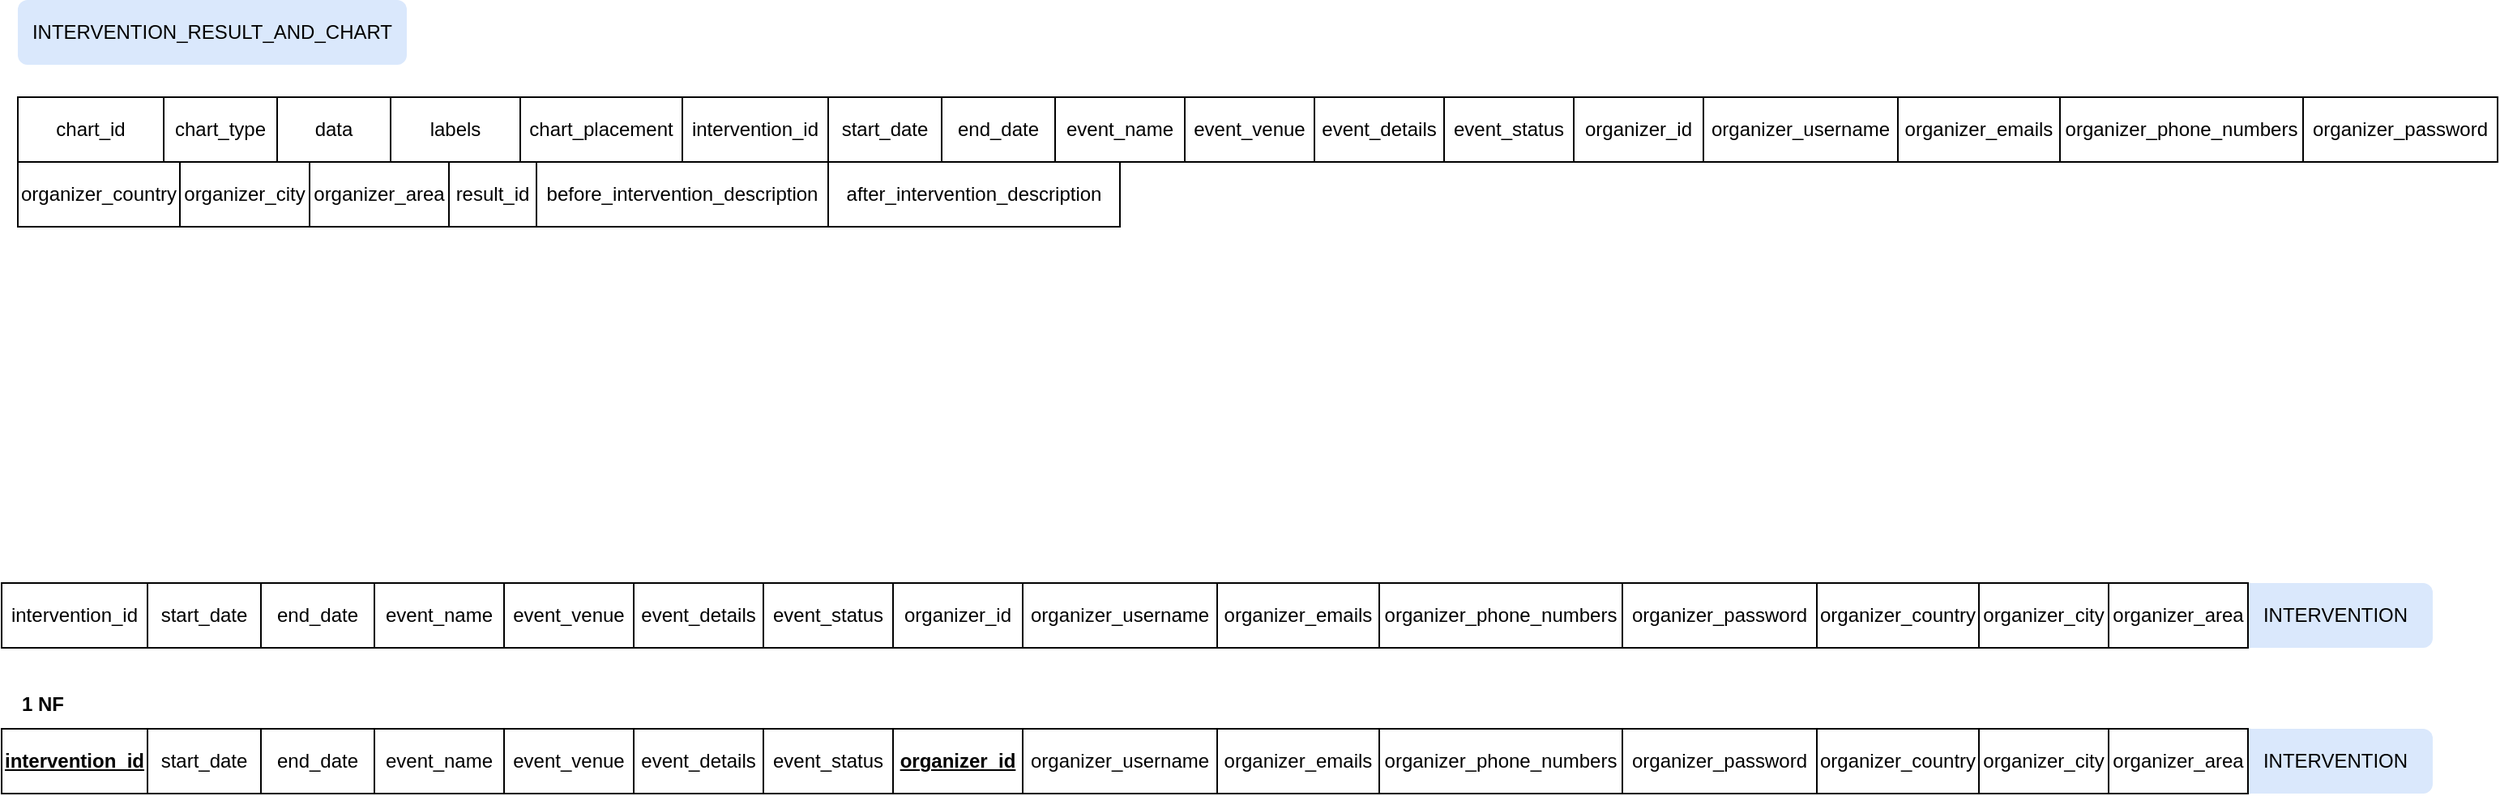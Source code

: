 <mxfile version="24.2.3" type="github">
  <diagram name="Page-1" id="BUNKWT5Qqu0lzgFFmWvQ">
    <mxGraphModel dx="733" dy="751" grid="1" gridSize="10" guides="1" tooltips="1" connect="1" arrows="1" fold="1" page="1" pageScale="1" pageWidth="1654" pageHeight="1169" math="0" shadow="0">
      <root>
        <mxCell id="0" />
        <mxCell id="1" parent="0" />
        <mxCell id="BMht20Ln3k7jBjvpvkgt-50" value="INTERVENTION" style="rounded=1;whiteSpace=wrap;html=1;fillColor=#dae8fc;strokeColor=none;" vertex="1" parent="1">
          <mxGeometry x="1420" y="400" width="120" height="40" as="geometry" />
        </mxCell>
        <mxCell id="BMht20Ln3k7jBjvpvkgt-17" value="INTERVENTION_RESULT_AND_CHART" style="rounded=1;whiteSpace=wrap;html=1;fillColor=#dae8fc;strokeColor=none;" vertex="1" parent="1">
          <mxGeometry x="50" y="40" width="240" height="40" as="geometry" />
        </mxCell>
        <mxCell id="BMht20Ln3k7jBjvpvkgt-1" value="intervention_id" style="rounded=0;whiteSpace=wrap;html=1;" vertex="1" parent="1">
          <mxGeometry x="40" y="400" width="90" height="40" as="geometry" />
        </mxCell>
        <mxCell id="BMht20Ln3k7jBjvpvkgt-2" value="start_date" style="rounded=0;whiteSpace=wrap;html=1;" vertex="1" parent="1">
          <mxGeometry x="130" y="400" width="70" height="40" as="geometry" />
        </mxCell>
        <mxCell id="BMht20Ln3k7jBjvpvkgt-3" value="end_date" style="rounded=0;whiteSpace=wrap;html=1;" vertex="1" parent="1">
          <mxGeometry x="200" y="400" width="70" height="40" as="geometry" />
        </mxCell>
        <mxCell id="BMht20Ln3k7jBjvpvkgt-4" value="event_name" style="rounded=0;whiteSpace=wrap;html=1;" vertex="1" parent="1">
          <mxGeometry x="270" y="400" width="80" height="40" as="geometry" />
        </mxCell>
        <mxCell id="BMht20Ln3k7jBjvpvkgt-5" value="event_venue" style="rounded=0;whiteSpace=wrap;html=1;" vertex="1" parent="1">
          <mxGeometry x="350" y="400" width="80" height="40" as="geometry" />
        </mxCell>
        <mxCell id="BMht20Ln3k7jBjvpvkgt-6" value="event_details" style="rounded=0;whiteSpace=wrap;html=1;" vertex="1" parent="1">
          <mxGeometry x="430" y="400" width="80" height="40" as="geometry" />
        </mxCell>
        <mxCell id="BMht20Ln3k7jBjvpvkgt-7" value="event_status" style="rounded=0;whiteSpace=wrap;html=1;" vertex="1" parent="1">
          <mxGeometry x="510" y="400" width="80" height="40" as="geometry" />
        </mxCell>
        <mxCell id="BMht20Ln3k7jBjvpvkgt-8" value="organizer_id" style="rounded=0;whiteSpace=wrap;html=1;" vertex="1" parent="1">
          <mxGeometry x="590" y="400" width="80" height="40" as="geometry" />
        </mxCell>
        <mxCell id="BMht20Ln3k7jBjvpvkgt-9" value="organizer_username" style="rounded=0;whiteSpace=wrap;html=1;" vertex="1" parent="1">
          <mxGeometry x="670" y="400" width="120" height="40" as="geometry" />
        </mxCell>
        <mxCell id="BMht20Ln3k7jBjvpvkgt-10" value="organizer_emails" style="rounded=0;whiteSpace=wrap;html=1;" vertex="1" parent="1">
          <mxGeometry x="790" y="400" width="100" height="40" as="geometry" />
        </mxCell>
        <mxCell id="BMht20Ln3k7jBjvpvkgt-11" value="organizer_phone_numbers" style="rounded=0;whiteSpace=wrap;html=1;" vertex="1" parent="1">
          <mxGeometry x="890" y="400" width="150" height="40" as="geometry" />
        </mxCell>
        <mxCell id="BMht20Ln3k7jBjvpvkgt-12" value="organizer_password" style="rounded=0;whiteSpace=wrap;html=1;" vertex="1" parent="1">
          <mxGeometry x="1040" y="400" width="120" height="40" as="geometry" />
        </mxCell>
        <mxCell id="BMht20Ln3k7jBjvpvkgt-13" value="organizer_country" style="rounded=0;whiteSpace=wrap;html=1;" vertex="1" parent="1">
          <mxGeometry x="1160" y="400" width="100" height="40" as="geometry" />
        </mxCell>
        <mxCell id="BMht20Ln3k7jBjvpvkgt-14" value="organizer_city" style="rounded=0;whiteSpace=wrap;html=1;" vertex="1" parent="1">
          <mxGeometry x="1260" y="400" width="80" height="40" as="geometry" />
        </mxCell>
        <mxCell id="BMht20Ln3k7jBjvpvkgt-15" value="organizer_area" style="rounded=0;whiteSpace=wrap;html=1;" vertex="1" parent="1">
          <mxGeometry x="1340" y="400" width="86" height="40" as="geometry" />
        </mxCell>
        <mxCell id="BMht20Ln3k7jBjvpvkgt-18" value="&lt;b&gt;1 NF&lt;/b&gt;" style="text;html=1;align=center;verticalAlign=middle;resizable=0;points=[];autosize=1;strokeColor=none;fillColor=none;" vertex="1" parent="1">
          <mxGeometry x="40" y="460" width="50" height="30" as="geometry" />
        </mxCell>
        <mxCell id="BMht20Ln3k7jBjvpvkgt-19" value="INTERVENTION" style="rounded=1;whiteSpace=wrap;html=1;fillColor=#dae8fc;strokeColor=none;" vertex="1" parent="1">
          <mxGeometry x="1420" y="490" width="120" height="40" as="geometry" />
        </mxCell>
        <mxCell id="BMht20Ln3k7jBjvpvkgt-20" value="intervention_id" style="rounded=0;whiteSpace=wrap;html=1;fontStyle=5" vertex="1" parent="1">
          <mxGeometry x="40" y="490" width="90" height="40" as="geometry" />
        </mxCell>
        <mxCell id="BMht20Ln3k7jBjvpvkgt-21" value="start_date" style="rounded=0;whiteSpace=wrap;html=1;" vertex="1" parent="1">
          <mxGeometry x="130" y="490" width="70" height="40" as="geometry" />
        </mxCell>
        <mxCell id="BMht20Ln3k7jBjvpvkgt-22" value="end_date" style="rounded=0;whiteSpace=wrap;html=1;" vertex="1" parent="1">
          <mxGeometry x="200" y="490" width="70" height="40" as="geometry" />
        </mxCell>
        <mxCell id="BMht20Ln3k7jBjvpvkgt-23" value="event_name" style="rounded=0;whiteSpace=wrap;html=1;" vertex="1" parent="1">
          <mxGeometry x="270" y="490" width="80" height="40" as="geometry" />
        </mxCell>
        <mxCell id="BMht20Ln3k7jBjvpvkgt-24" value="event_venue" style="rounded=0;whiteSpace=wrap;html=1;" vertex="1" parent="1">
          <mxGeometry x="350" y="490" width="80" height="40" as="geometry" />
        </mxCell>
        <mxCell id="BMht20Ln3k7jBjvpvkgt-25" value="event_details" style="rounded=0;whiteSpace=wrap;html=1;" vertex="1" parent="1">
          <mxGeometry x="430" y="490" width="80" height="40" as="geometry" />
        </mxCell>
        <mxCell id="BMht20Ln3k7jBjvpvkgt-26" value="event_status" style="rounded=0;whiteSpace=wrap;html=1;" vertex="1" parent="1">
          <mxGeometry x="510" y="490" width="80" height="40" as="geometry" />
        </mxCell>
        <mxCell id="BMht20Ln3k7jBjvpvkgt-27" value="organizer_id" style="rounded=0;whiteSpace=wrap;html=1;fontStyle=5" vertex="1" parent="1">
          <mxGeometry x="590" y="490" width="80" height="40" as="geometry" />
        </mxCell>
        <mxCell id="BMht20Ln3k7jBjvpvkgt-28" value="organizer_username" style="rounded=0;whiteSpace=wrap;html=1;" vertex="1" parent="1">
          <mxGeometry x="670" y="490" width="120" height="40" as="geometry" />
        </mxCell>
        <mxCell id="BMht20Ln3k7jBjvpvkgt-29" value="organizer_emails" style="rounded=0;whiteSpace=wrap;html=1;" vertex="1" parent="1">
          <mxGeometry x="790" y="490" width="100" height="40" as="geometry" />
        </mxCell>
        <mxCell id="BMht20Ln3k7jBjvpvkgt-30" value="organizer_phone_numbers" style="rounded=0;whiteSpace=wrap;html=1;" vertex="1" parent="1">
          <mxGeometry x="890" y="490" width="150" height="40" as="geometry" />
        </mxCell>
        <mxCell id="BMht20Ln3k7jBjvpvkgt-31" value="organizer_password" style="rounded=0;whiteSpace=wrap;html=1;" vertex="1" parent="1">
          <mxGeometry x="1040" y="490" width="120" height="40" as="geometry" />
        </mxCell>
        <mxCell id="BMht20Ln3k7jBjvpvkgt-32" value="organizer_country" style="rounded=0;whiteSpace=wrap;html=1;" vertex="1" parent="1">
          <mxGeometry x="1160" y="490" width="100" height="40" as="geometry" />
        </mxCell>
        <mxCell id="BMht20Ln3k7jBjvpvkgt-33" value="organizer_city" style="rounded=0;whiteSpace=wrap;html=1;" vertex="1" parent="1">
          <mxGeometry x="1260" y="490" width="80" height="40" as="geometry" />
        </mxCell>
        <mxCell id="BMht20Ln3k7jBjvpvkgt-34" value="organizer_area" style="rounded=0;whiteSpace=wrap;html=1;" vertex="1" parent="1">
          <mxGeometry x="1340" y="490" width="86" height="40" as="geometry" />
        </mxCell>
        <mxCell id="BMht20Ln3k7jBjvpvkgt-35" value="chart_id" style="rounded=0;whiteSpace=wrap;html=1;" vertex="1" parent="1">
          <mxGeometry x="50" y="100" width="90" height="40" as="geometry" />
        </mxCell>
        <mxCell id="BMht20Ln3k7jBjvpvkgt-36" value="chart_type" style="rounded=0;whiteSpace=wrap;html=1;" vertex="1" parent="1">
          <mxGeometry x="140" y="100" width="70" height="40" as="geometry" />
        </mxCell>
        <mxCell id="BMht20Ln3k7jBjvpvkgt-37" value="data" style="rounded=0;whiteSpace=wrap;html=1;" vertex="1" parent="1">
          <mxGeometry x="210" y="100" width="70" height="40" as="geometry" />
        </mxCell>
        <mxCell id="BMht20Ln3k7jBjvpvkgt-38" value="labels" style="rounded=0;whiteSpace=wrap;html=1;" vertex="1" parent="1">
          <mxGeometry x="280" y="100" width="80" height="40" as="geometry" />
        </mxCell>
        <mxCell id="BMht20Ln3k7jBjvpvkgt-39" value="chart_placement" style="rounded=0;whiteSpace=wrap;html=1;" vertex="1" parent="1">
          <mxGeometry x="360" y="100" width="100" height="40" as="geometry" />
        </mxCell>
        <mxCell id="BMht20Ln3k7jBjvpvkgt-51" value="intervention_id" style="rounded=0;whiteSpace=wrap;html=1;" vertex="1" parent="1">
          <mxGeometry x="460" y="100" width="90" height="40" as="geometry" />
        </mxCell>
        <mxCell id="BMht20Ln3k7jBjvpvkgt-52" value="start_date" style="rounded=0;whiteSpace=wrap;html=1;" vertex="1" parent="1">
          <mxGeometry x="550" y="100" width="70" height="40" as="geometry" />
        </mxCell>
        <mxCell id="BMht20Ln3k7jBjvpvkgt-53" value="end_date" style="rounded=0;whiteSpace=wrap;html=1;" vertex="1" parent="1">
          <mxGeometry x="620" y="100" width="70" height="40" as="geometry" />
        </mxCell>
        <mxCell id="BMht20Ln3k7jBjvpvkgt-54" value="event_name" style="rounded=0;whiteSpace=wrap;html=1;" vertex="1" parent="1">
          <mxGeometry x="690" y="100" width="80" height="40" as="geometry" />
        </mxCell>
        <mxCell id="BMht20Ln3k7jBjvpvkgt-55" value="event_venue" style="rounded=0;whiteSpace=wrap;html=1;" vertex="1" parent="1">
          <mxGeometry x="770" y="100" width="80" height="40" as="geometry" />
        </mxCell>
        <mxCell id="BMht20Ln3k7jBjvpvkgt-56" value="event_details" style="rounded=0;whiteSpace=wrap;html=1;" vertex="1" parent="1">
          <mxGeometry x="850" y="100" width="80" height="40" as="geometry" />
        </mxCell>
        <mxCell id="BMht20Ln3k7jBjvpvkgt-57" value="event_status" style="rounded=0;whiteSpace=wrap;html=1;" vertex="1" parent="1">
          <mxGeometry x="930" y="100" width="80" height="40" as="geometry" />
        </mxCell>
        <mxCell id="BMht20Ln3k7jBjvpvkgt-58" value="organizer_id" style="rounded=0;whiteSpace=wrap;html=1;" vertex="1" parent="1">
          <mxGeometry x="1010" y="100" width="80" height="40" as="geometry" />
        </mxCell>
        <mxCell id="BMht20Ln3k7jBjvpvkgt-59" value="organizer_username" style="rounded=0;whiteSpace=wrap;html=1;" vertex="1" parent="1">
          <mxGeometry x="1090" y="100" width="120" height="40" as="geometry" />
        </mxCell>
        <mxCell id="BMht20Ln3k7jBjvpvkgt-60" value="organizer_emails" style="rounded=0;whiteSpace=wrap;html=1;" vertex="1" parent="1">
          <mxGeometry x="1210" y="100" width="100" height="40" as="geometry" />
        </mxCell>
        <mxCell id="BMht20Ln3k7jBjvpvkgt-61" value="organizer_phone_numbers" style="rounded=0;whiteSpace=wrap;html=1;" vertex="1" parent="1">
          <mxGeometry x="1310" y="100" width="150" height="40" as="geometry" />
        </mxCell>
        <mxCell id="BMht20Ln3k7jBjvpvkgt-62" value="organizer_password" style="rounded=0;whiteSpace=wrap;html=1;" vertex="1" parent="1">
          <mxGeometry x="1460" y="100" width="120" height="40" as="geometry" />
        </mxCell>
        <mxCell id="BMht20Ln3k7jBjvpvkgt-63" value="organizer_country" style="rounded=0;whiteSpace=wrap;html=1;" vertex="1" parent="1">
          <mxGeometry x="50" y="140" width="100" height="40" as="geometry" />
        </mxCell>
        <mxCell id="BMht20Ln3k7jBjvpvkgt-64" value="organizer_city" style="rounded=0;whiteSpace=wrap;html=1;" vertex="1" parent="1">
          <mxGeometry x="150" y="140" width="80" height="40" as="geometry" />
        </mxCell>
        <mxCell id="BMht20Ln3k7jBjvpvkgt-65" value="organizer_area" style="rounded=0;whiteSpace=wrap;html=1;" vertex="1" parent="1">
          <mxGeometry x="230" y="140" width="86" height="40" as="geometry" />
        </mxCell>
        <mxCell id="BMht20Ln3k7jBjvpvkgt-66" value="result_id" style="rounded=0;whiteSpace=wrap;html=1;" vertex="1" parent="1">
          <mxGeometry x="316" y="140" width="54" height="40" as="geometry" />
        </mxCell>
        <mxCell id="BMht20Ln3k7jBjvpvkgt-67" value="before_intervention_description" style="rounded=0;whiteSpace=wrap;html=1;" vertex="1" parent="1">
          <mxGeometry x="370" y="140" width="180" height="40" as="geometry" />
        </mxCell>
        <mxCell id="BMht20Ln3k7jBjvpvkgt-68" value="after_intervention_description" style="rounded=0;whiteSpace=wrap;html=1;" vertex="1" parent="1">
          <mxGeometry x="550" y="140" width="180" height="40" as="geometry" />
        </mxCell>
      </root>
    </mxGraphModel>
  </diagram>
</mxfile>
